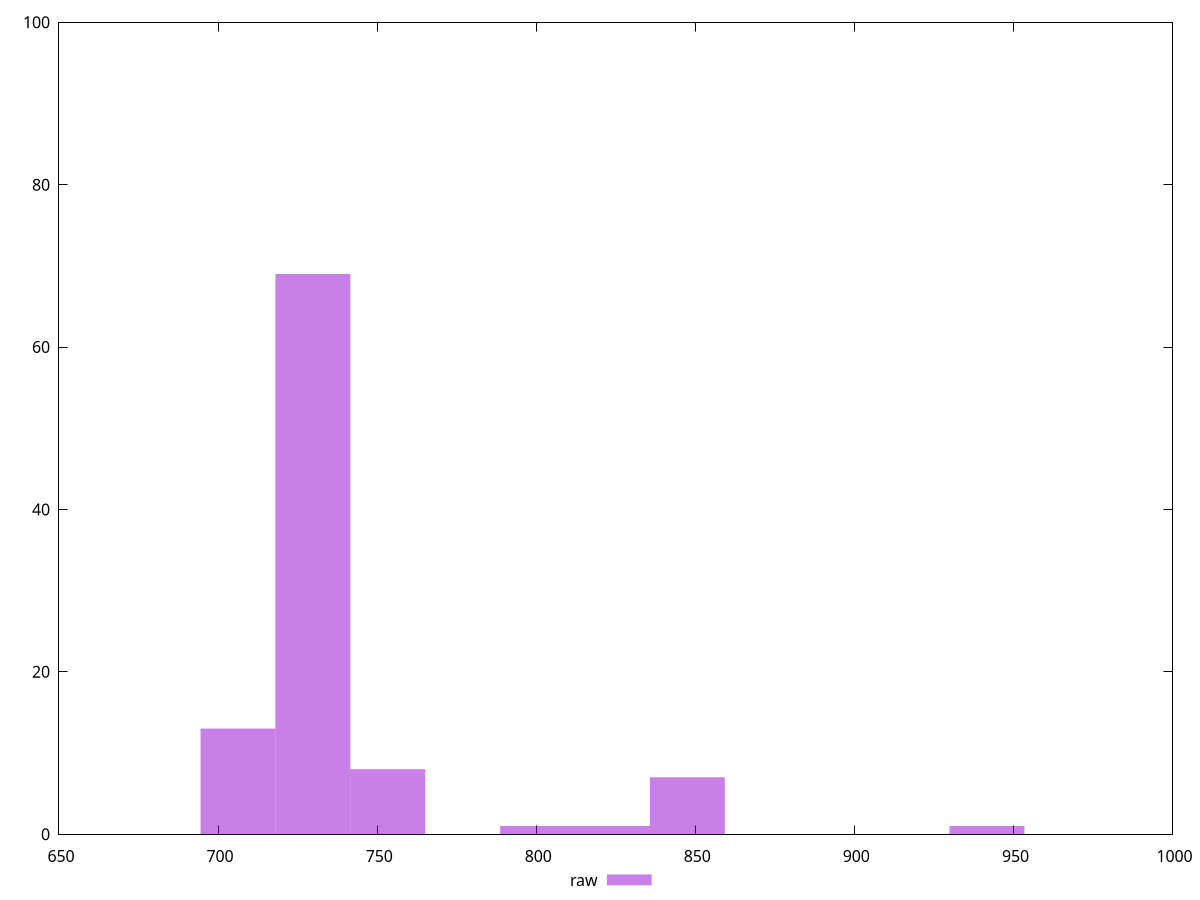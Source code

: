 reset
set terminal svg size 640, 490 enhanced background rgb 'white'
set output "reprap/network-server-latency/samples/pages/raw/histogram.svg"

$raw <<EOF
941.6861775422933 1
729.8067875952773 69
753.3489420338346 8
706.26463315672 13
823.9754053495067 1
847.517559788064 7
800.4332509109493 1
EOF

set key outside below
set boxwidth 23.542154438557333
set yrange [0:100]
set style fill transparent solid 0.5 noborder

plot \
  $raw title "raw" with boxes, \


reset